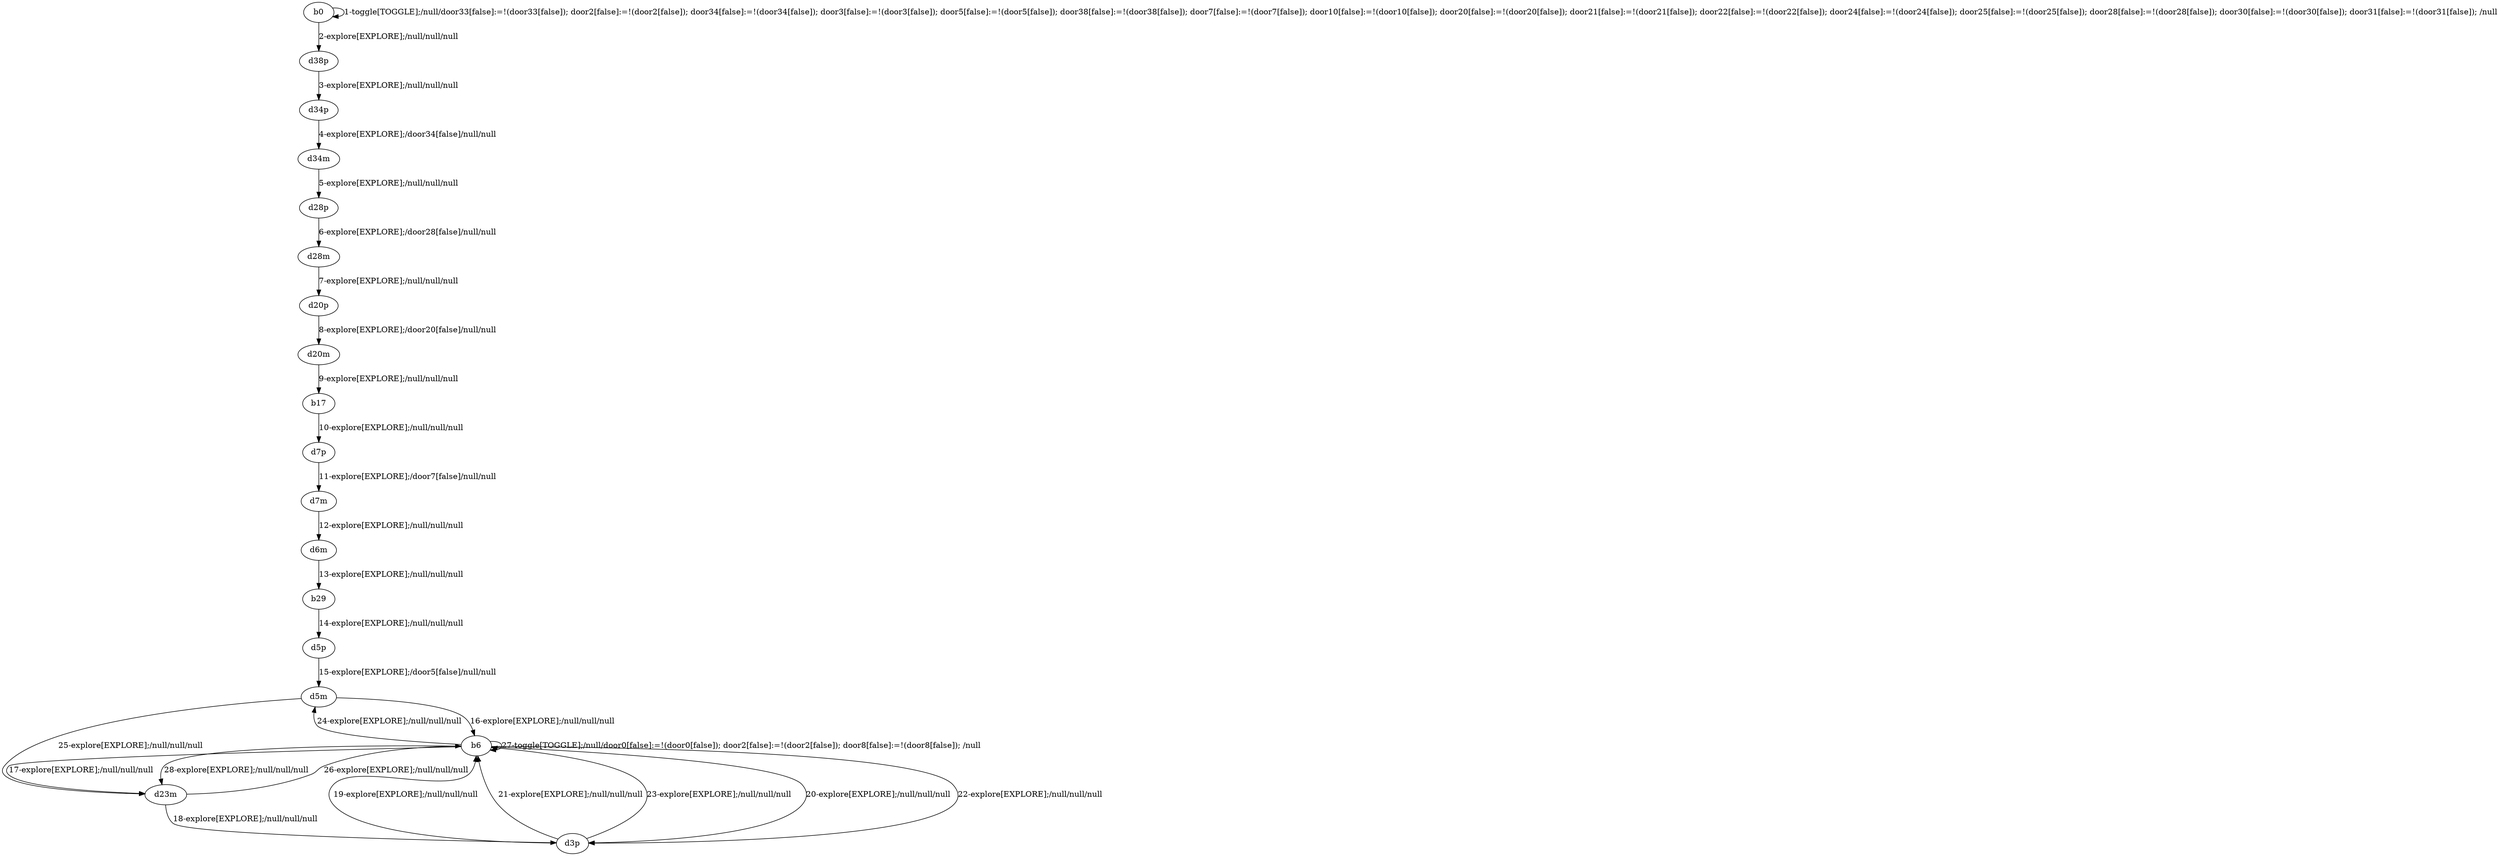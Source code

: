 # Total number of goals covered by this test: 2
# d3p --> b6
# d23m --> d3p

digraph g {
"b0" -> "b0" [label = "1-toggle[TOGGLE];/null/door33[false]:=!(door33[false]); door2[false]:=!(door2[false]); door34[false]:=!(door34[false]); door3[false]:=!(door3[false]); door5[false]:=!(door5[false]); door38[false]:=!(door38[false]); door7[false]:=!(door7[false]); door10[false]:=!(door10[false]); door20[false]:=!(door20[false]); door21[false]:=!(door21[false]); door22[false]:=!(door22[false]); door24[false]:=!(door24[false]); door25[false]:=!(door25[false]); door28[false]:=!(door28[false]); door30[false]:=!(door30[false]); door31[false]:=!(door31[false]); /null"];
"b0" -> "d38p" [label = "2-explore[EXPLORE];/null/null/null"];
"d38p" -> "d34p" [label = "3-explore[EXPLORE];/null/null/null"];
"d34p" -> "d34m" [label = "4-explore[EXPLORE];/door34[false]/null/null"];
"d34m" -> "d28p" [label = "5-explore[EXPLORE];/null/null/null"];
"d28p" -> "d28m" [label = "6-explore[EXPLORE];/door28[false]/null/null"];
"d28m" -> "d20p" [label = "7-explore[EXPLORE];/null/null/null"];
"d20p" -> "d20m" [label = "8-explore[EXPLORE];/door20[false]/null/null"];
"d20m" -> "b17" [label = "9-explore[EXPLORE];/null/null/null"];
"b17" -> "d7p" [label = "10-explore[EXPLORE];/null/null/null"];
"d7p" -> "d7m" [label = "11-explore[EXPLORE];/door7[false]/null/null"];
"d7m" -> "d6m" [label = "12-explore[EXPLORE];/null/null/null"];
"d6m" -> "b29" [label = "13-explore[EXPLORE];/null/null/null"];
"b29" -> "d5p" [label = "14-explore[EXPLORE];/null/null/null"];
"d5p" -> "d5m" [label = "15-explore[EXPLORE];/door5[false]/null/null"];
"d5m" -> "b6" [label = "16-explore[EXPLORE];/null/null/null"];
"b6" -> "d23m" [label = "17-explore[EXPLORE];/null/null/null"];
"d23m" -> "d3p" [label = "18-explore[EXPLORE];/null/null/null"];
"d3p" -> "b6" [label = "19-explore[EXPLORE];/null/null/null"];
"b6" -> "d3p" [label = "20-explore[EXPLORE];/null/null/null"];
"d3p" -> "b6" [label = "21-explore[EXPLORE];/null/null/null"];
"b6" -> "d3p" [label = "22-explore[EXPLORE];/null/null/null"];
"d3p" -> "b6" [label = "23-explore[EXPLORE];/null/null/null"];
"b6" -> "d5m" [label = "24-explore[EXPLORE];/null/null/null"];
"d5m" -> "d23m" [label = "25-explore[EXPLORE];/null/null/null"];
"d23m" -> "b6" [label = "26-explore[EXPLORE];/null/null/null"];
"b6" -> "b6" [label = "27-toggle[TOGGLE];/null/door0[false]:=!(door0[false]); door2[false]:=!(door2[false]); door8[false]:=!(door8[false]); /null"];
"b6" -> "d23m" [label = "28-explore[EXPLORE];/null/null/null"];
}